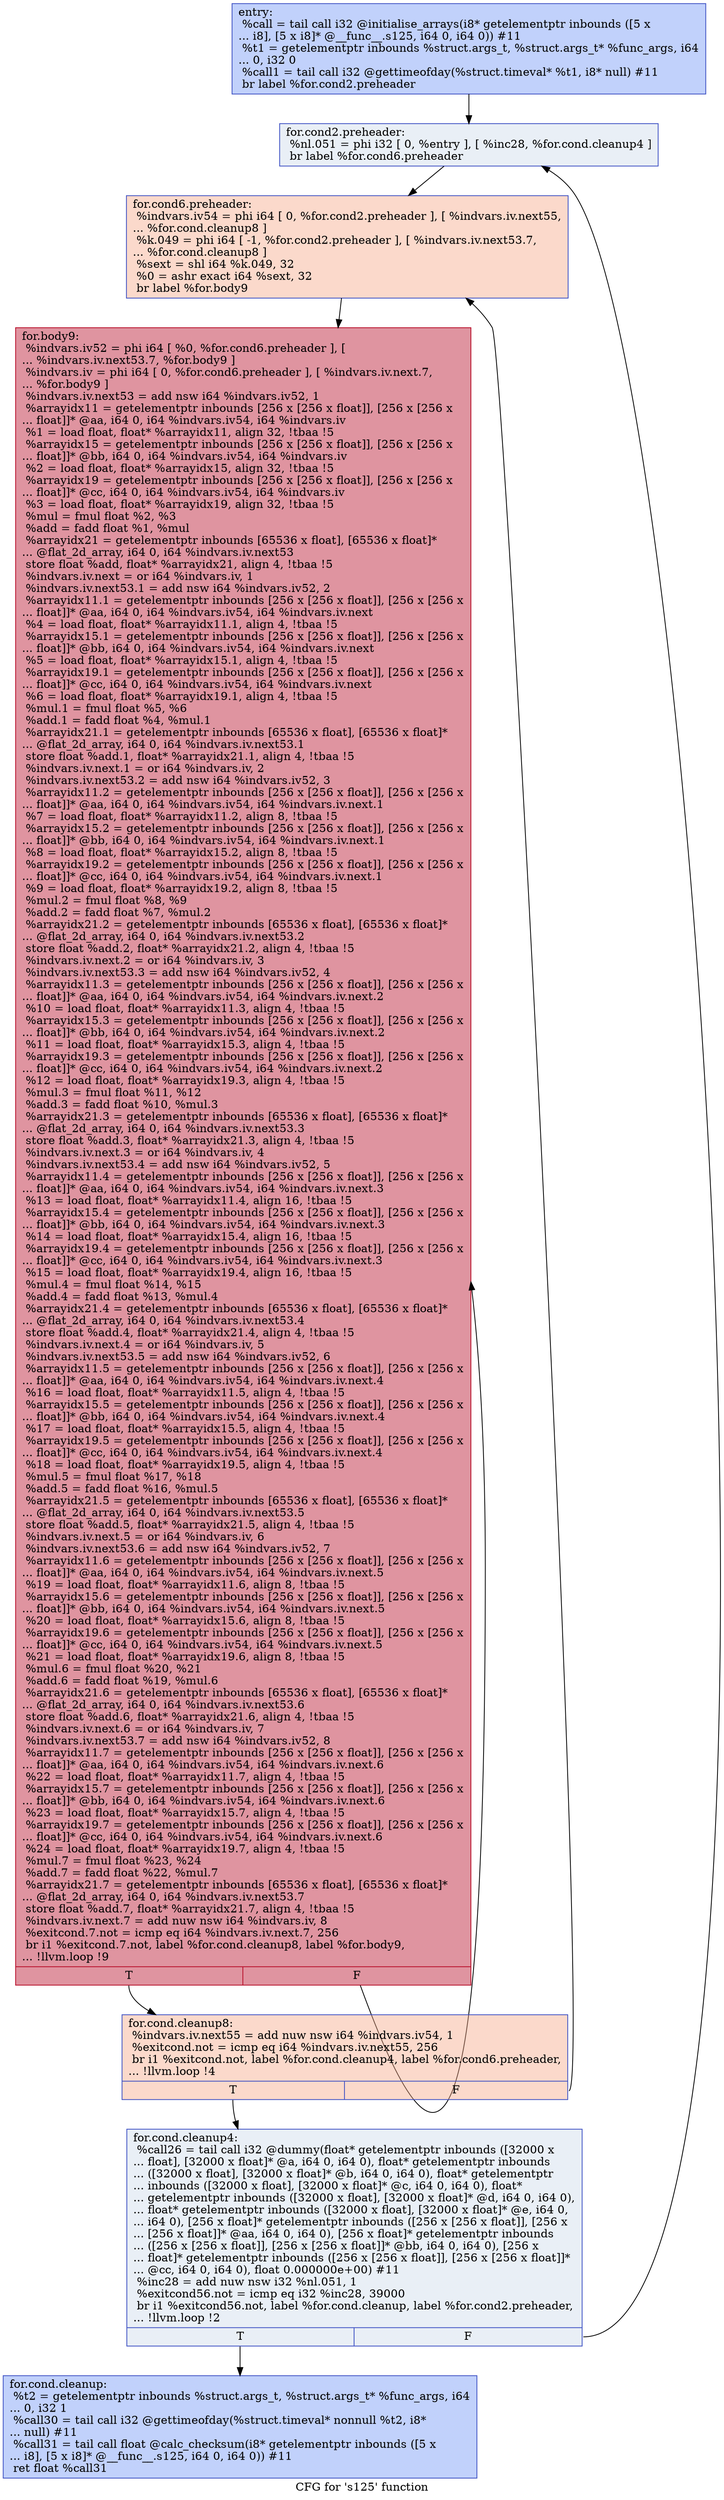 digraph "CFG for 's125' function" {
	label="CFG for 's125' function";

	Node0x564c939c4670 [shape=record,color="#3d50c3ff", style=filled, fillcolor="#7396f570",label="{entry:\l  %call = tail call i32 @initialise_arrays(i8* getelementptr inbounds ([5 x\l... i8], [5 x i8]* @__func__.s125, i64 0, i64 0)) #11\l  %t1 = getelementptr inbounds %struct.args_t, %struct.args_t* %func_args, i64\l... 0, i32 0\l  %call1 = tail call i32 @gettimeofday(%struct.timeval* %t1, i8* null) #11\l  br label %for.cond2.preheader\l}"];
	Node0x564c939c4670 -> Node0x564c939c4b10;
	Node0x564c939c4b10 [shape=record,color="#3d50c3ff", style=filled, fillcolor="#cedaeb70",label="{for.cond2.preheader:                              \l  %nl.051 = phi i32 [ 0, %entry ], [ %inc28, %for.cond.cleanup4 ]\l  br label %for.cond6.preheader\l}"];
	Node0x564c939c4b10 -> Node0x564c939c4d40;
	Node0x564c939c4eb0 [shape=record,color="#3d50c3ff", style=filled, fillcolor="#7396f570",label="{for.cond.cleanup:                                 \l  %t2 = getelementptr inbounds %struct.args_t, %struct.args_t* %func_args, i64\l... 0, i32 1\l  %call30 = tail call i32 @gettimeofday(%struct.timeval* nonnull %t2, i8*\l... null) #11\l  %call31 = tail call float @calc_checksum(i8* getelementptr inbounds ([5 x\l... i8], [5 x i8]* @__func__.s125, i64 0, i64 0)) #11\l  ret float %call31\l}"];
	Node0x564c939c4d40 [shape=record,color="#3d50c3ff", style=filled, fillcolor="#f7a88970",label="{for.cond6.preheader:                              \l  %indvars.iv54 = phi i64 [ 0, %for.cond2.preheader ], [ %indvars.iv.next55,\l... %for.cond.cleanup8 ]\l  %k.049 = phi i64 [ -1, %for.cond2.preheader ], [ %indvars.iv.next53.7,\l... %for.cond.cleanup8 ]\l  %sext = shl i64 %k.049, 32\l  %0 = ashr exact i64 %sext, 32\l  br label %for.body9\l}"];
	Node0x564c939c4d40 -> Node0x564c939c5a20;
	Node0x564c939c4c30 [shape=record,color="#3d50c3ff", style=filled, fillcolor="#cedaeb70",label="{for.cond.cleanup4:                                \l  %call26 = tail call i32 @dummy(float* getelementptr inbounds ([32000 x\l... float], [32000 x float]* @a, i64 0, i64 0), float* getelementptr inbounds\l... ([32000 x float], [32000 x float]* @b, i64 0, i64 0), float* getelementptr\l... inbounds ([32000 x float], [32000 x float]* @c, i64 0, i64 0), float*\l... getelementptr inbounds ([32000 x float], [32000 x float]* @d, i64 0, i64 0),\l... float* getelementptr inbounds ([32000 x float], [32000 x float]* @e, i64 0,\l... i64 0), [256 x float]* getelementptr inbounds ([256 x [256 x float]], [256 x\l... [256 x float]]* @aa, i64 0, i64 0), [256 x float]* getelementptr inbounds\l... ([256 x [256 x float]], [256 x [256 x float]]* @bb, i64 0, i64 0), [256 x\l... float]* getelementptr inbounds ([256 x [256 x float]], [256 x [256 x float]]*\l... @cc, i64 0, i64 0), float 0.000000e+00) #11\l  %inc28 = add nuw nsw i32 %nl.051, 1\l  %exitcond56.not = icmp eq i32 %inc28, 39000\l  br i1 %exitcond56.not, label %for.cond.cleanup, label %for.cond2.preheader,\l... !llvm.loop !2\l|{<s0>T|<s1>F}}"];
	Node0x564c939c4c30:s0 -> Node0x564c939c4eb0;
	Node0x564c939c4c30:s1 -> Node0x564c939c4b10;
	Node0x564c939c5560 [shape=record,color="#3d50c3ff", style=filled, fillcolor="#f7a88970",label="{for.cond.cleanup8:                                \l  %indvars.iv.next55 = add nuw nsw i64 %indvars.iv54, 1\l  %exitcond.not = icmp eq i64 %indvars.iv.next55, 256\l  br i1 %exitcond.not, label %for.cond.cleanup4, label %for.cond6.preheader,\l... !llvm.loop !4\l|{<s0>T|<s1>F}}"];
	Node0x564c939c5560:s0 -> Node0x564c939c4c30;
	Node0x564c939c5560:s1 -> Node0x564c939c4d40;
	Node0x564c939c5a20 [shape=record,color="#b70d28ff", style=filled, fillcolor="#b70d2870",label="{for.body9:                                        \l  %indvars.iv52 = phi i64 [ %0, %for.cond6.preheader ], [\l... %indvars.iv.next53.7, %for.body9 ]\l  %indvars.iv = phi i64 [ 0, %for.cond6.preheader ], [ %indvars.iv.next.7,\l... %for.body9 ]\l  %indvars.iv.next53 = add nsw i64 %indvars.iv52, 1\l  %arrayidx11 = getelementptr inbounds [256 x [256 x float]], [256 x [256 x\l... float]]* @aa, i64 0, i64 %indvars.iv54, i64 %indvars.iv\l  %1 = load float, float* %arrayidx11, align 32, !tbaa !5\l  %arrayidx15 = getelementptr inbounds [256 x [256 x float]], [256 x [256 x\l... float]]* @bb, i64 0, i64 %indvars.iv54, i64 %indvars.iv\l  %2 = load float, float* %arrayidx15, align 32, !tbaa !5\l  %arrayidx19 = getelementptr inbounds [256 x [256 x float]], [256 x [256 x\l... float]]* @cc, i64 0, i64 %indvars.iv54, i64 %indvars.iv\l  %3 = load float, float* %arrayidx19, align 32, !tbaa !5\l  %mul = fmul float %2, %3\l  %add = fadd float %1, %mul\l  %arrayidx21 = getelementptr inbounds [65536 x float], [65536 x float]*\l... @flat_2d_array, i64 0, i64 %indvars.iv.next53\l  store float %add, float* %arrayidx21, align 4, !tbaa !5\l  %indvars.iv.next = or i64 %indvars.iv, 1\l  %indvars.iv.next53.1 = add nsw i64 %indvars.iv52, 2\l  %arrayidx11.1 = getelementptr inbounds [256 x [256 x float]], [256 x [256 x\l... float]]* @aa, i64 0, i64 %indvars.iv54, i64 %indvars.iv.next\l  %4 = load float, float* %arrayidx11.1, align 4, !tbaa !5\l  %arrayidx15.1 = getelementptr inbounds [256 x [256 x float]], [256 x [256 x\l... float]]* @bb, i64 0, i64 %indvars.iv54, i64 %indvars.iv.next\l  %5 = load float, float* %arrayidx15.1, align 4, !tbaa !5\l  %arrayidx19.1 = getelementptr inbounds [256 x [256 x float]], [256 x [256 x\l... float]]* @cc, i64 0, i64 %indvars.iv54, i64 %indvars.iv.next\l  %6 = load float, float* %arrayidx19.1, align 4, !tbaa !5\l  %mul.1 = fmul float %5, %6\l  %add.1 = fadd float %4, %mul.1\l  %arrayidx21.1 = getelementptr inbounds [65536 x float], [65536 x float]*\l... @flat_2d_array, i64 0, i64 %indvars.iv.next53.1\l  store float %add.1, float* %arrayidx21.1, align 4, !tbaa !5\l  %indvars.iv.next.1 = or i64 %indvars.iv, 2\l  %indvars.iv.next53.2 = add nsw i64 %indvars.iv52, 3\l  %arrayidx11.2 = getelementptr inbounds [256 x [256 x float]], [256 x [256 x\l... float]]* @aa, i64 0, i64 %indvars.iv54, i64 %indvars.iv.next.1\l  %7 = load float, float* %arrayidx11.2, align 8, !tbaa !5\l  %arrayidx15.2 = getelementptr inbounds [256 x [256 x float]], [256 x [256 x\l... float]]* @bb, i64 0, i64 %indvars.iv54, i64 %indvars.iv.next.1\l  %8 = load float, float* %arrayidx15.2, align 8, !tbaa !5\l  %arrayidx19.2 = getelementptr inbounds [256 x [256 x float]], [256 x [256 x\l... float]]* @cc, i64 0, i64 %indvars.iv54, i64 %indvars.iv.next.1\l  %9 = load float, float* %arrayidx19.2, align 8, !tbaa !5\l  %mul.2 = fmul float %8, %9\l  %add.2 = fadd float %7, %mul.2\l  %arrayidx21.2 = getelementptr inbounds [65536 x float], [65536 x float]*\l... @flat_2d_array, i64 0, i64 %indvars.iv.next53.2\l  store float %add.2, float* %arrayidx21.2, align 4, !tbaa !5\l  %indvars.iv.next.2 = or i64 %indvars.iv, 3\l  %indvars.iv.next53.3 = add nsw i64 %indvars.iv52, 4\l  %arrayidx11.3 = getelementptr inbounds [256 x [256 x float]], [256 x [256 x\l... float]]* @aa, i64 0, i64 %indvars.iv54, i64 %indvars.iv.next.2\l  %10 = load float, float* %arrayidx11.3, align 4, !tbaa !5\l  %arrayidx15.3 = getelementptr inbounds [256 x [256 x float]], [256 x [256 x\l... float]]* @bb, i64 0, i64 %indvars.iv54, i64 %indvars.iv.next.2\l  %11 = load float, float* %arrayidx15.3, align 4, !tbaa !5\l  %arrayidx19.3 = getelementptr inbounds [256 x [256 x float]], [256 x [256 x\l... float]]* @cc, i64 0, i64 %indvars.iv54, i64 %indvars.iv.next.2\l  %12 = load float, float* %arrayidx19.3, align 4, !tbaa !5\l  %mul.3 = fmul float %11, %12\l  %add.3 = fadd float %10, %mul.3\l  %arrayidx21.3 = getelementptr inbounds [65536 x float], [65536 x float]*\l... @flat_2d_array, i64 0, i64 %indvars.iv.next53.3\l  store float %add.3, float* %arrayidx21.3, align 4, !tbaa !5\l  %indvars.iv.next.3 = or i64 %indvars.iv, 4\l  %indvars.iv.next53.4 = add nsw i64 %indvars.iv52, 5\l  %arrayidx11.4 = getelementptr inbounds [256 x [256 x float]], [256 x [256 x\l... float]]* @aa, i64 0, i64 %indvars.iv54, i64 %indvars.iv.next.3\l  %13 = load float, float* %arrayidx11.4, align 16, !tbaa !5\l  %arrayidx15.4 = getelementptr inbounds [256 x [256 x float]], [256 x [256 x\l... float]]* @bb, i64 0, i64 %indvars.iv54, i64 %indvars.iv.next.3\l  %14 = load float, float* %arrayidx15.4, align 16, !tbaa !5\l  %arrayidx19.4 = getelementptr inbounds [256 x [256 x float]], [256 x [256 x\l... float]]* @cc, i64 0, i64 %indvars.iv54, i64 %indvars.iv.next.3\l  %15 = load float, float* %arrayidx19.4, align 16, !tbaa !5\l  %mul.4 = fmul float %14, %15\l  %add.4 = fadd float %13, %mul.4\l  %arrayidx21.4 = getelementptr inbounds [65536 x float], [65536 x float]*\l... @flat_2d_array, i64 0, i64 %indvars.iv.next53.4\l  store float %add.4, float* %arrayidx21.4, align 4, !tbaa !5\l  %indvars.iv.next.4 = or i64 %indvars.iv, 5\l  %indvars.iv.next53.5 = add nsw i64 %indvars.iv52, 6\l  %arrayidx11.5 = getelementptr inbounds [256 x [256 x float]], [256 x [256 x\l... float]]* @aa, i64 0, i64 %indvars.iv54, i64 %indvars.iv.next.4\l  %16 = load float, float* %arrayidx11.5, align 4, !tbaa !5\l  %arrayidx15.5 = getelementptr inbounds [256 x [256 x float]], [256 x [256 x\l... float]]* @bb, i64 0, i64 %indvars.iv54, i64 %indvars.iv.next.4\l  %17 = load float, float* %arrayidx15.5, align 4, !tbaa !5\l  %arrayidx19.5 = getelementptr inbounds [256 x [256 x float]], [256 x [256 x\l... float]]* @cc, i64 0, i64 %indvars.iv54, i64 %indvars.iv.next.4\l  %18 = load float, float* %arrayidx19.5, align 4, !tbaa !5\l  %mul.5 = fmul float %17, %18\l  %add.5 = fadd float %16, %mul.5\l  %arrayidx21.5 = getelementptr inbounds [65536 x float], [65536 x float]*\l... @flat_2d_array, i64 0, i64 %indvars.iv.next53.5\l  store float %add.5, float* %arrayidx21.5, align 4, !tbaa !5\l  %indvars.iv.next.5 = or i64 %indvars.iv, 6\l  %indvars.iv.next53.6 = add nsw i64 %indvars.iv52, 7\l  %arrayidx11.6 = getelementptr inbounds [256 x [256 x float]], [256 x [256 x\l... float]]* @aa, i64 0, i64 %indvars.iv54, i64 %indvars.iv.next.5\l  %19 = load float, float* %arrayidx11.6, align 8, !tbaa !5\l  %arrayidx15.6 = getelementptr inbounds [256 x [256 x float]], [256 x [256 x\l... float]]* @bb, i64 0, i64 %indvars.iv54, i64 %indvars.iv.next.5\l  %20 = load float, float* %arrayidx15.6, align 8, !tbaa !5\l  %arrayidx19.6 = getelementptr inbounds [256 x [256 x float]], [256 x [256 x\l... float]]* @cc, i64 0, i64 %indvars.iv54, i64 %indvars.iv.next.5\l  %21 = load float, float* %arrayidx19.6, align 8, !tbaa !5\l  %mul.6 = fmul float %20, %21\l  %add.6 = fadd float %19, %mul.6\l  %arrayidx21.6 = getelementptr inbounds [65536 x float], [65536 x float]*\l... @flat_2d_array, i64 0, i64 %indvars.iv.next53.6\l  store float %add.6, float* %arrayidx21.6, align 4, !tbaa !5\l  %indvars.iv.next.6 = or i64 %indvars.iv, 7\l  %indvars.iv.next53.7 = add nsw i64 %indvars.iv52, 8\l  %arrayidx11.7 = getelementptr inbounds [256 x [256 x float]], [256 x [256 x\l... float]]* @aa, i64 0, i64 %indvars.iv54, i64 %indvars.iv.next.6\l  %22 = load float, float* %arrayidx11.7, align 4, !tbaa !5\l  %arrayidx15.7 = getelementptr inbounds [256 x [256 x float]], [256 x [256 x\l... float]]* @bb, i64 0, i64 %indvars.iv54, i64 %indvars.iv.next.6\l  %23 = load float, float* %arrayidx15.7, align 4, !tbaa !5\l  %arrayidx19.7 = getelementptr inbounds [256 x [256 x float]], [256 x [256 x\l... float]]* @cc, i64 0, i64 %indvars.iv54, i64 %indvars.iv.next.6\l  %24 = load float, float* %arrayidx19.7, align 4, !tbaa !5\l  %mul.7 = fmul float %23, %24\l  %add.7 = fadd float %22, %mul.7\l  %arrayidx21.7 = getelementptr inbounds [65536 x float], [65536 x float]*\l... @flat_2d_array, i64 0, i64 %indvars.iv.next53.7\l  store float %add.7, float* %arrayidx21.7, align 4, !tbaa !5\l  %indvars.iv.next.7 = add nuw nsw i64 %indvars.iv, 8\l  %exitcond.7.not = icmp eq i64 %indvars.iv.next.7, 256\l  br i1 %exitcond.7.not, label %for.cond.cleanup8, label %for.body9,\l... !llvm.loop !9\l|{<s0>T|<s1>F}}"];
	Node0x564c939c5a20:s0 -> Node0x564c939c5560;
	Node0x564c939c5a20:s1 -> Node0x564c939c5a20;
}
